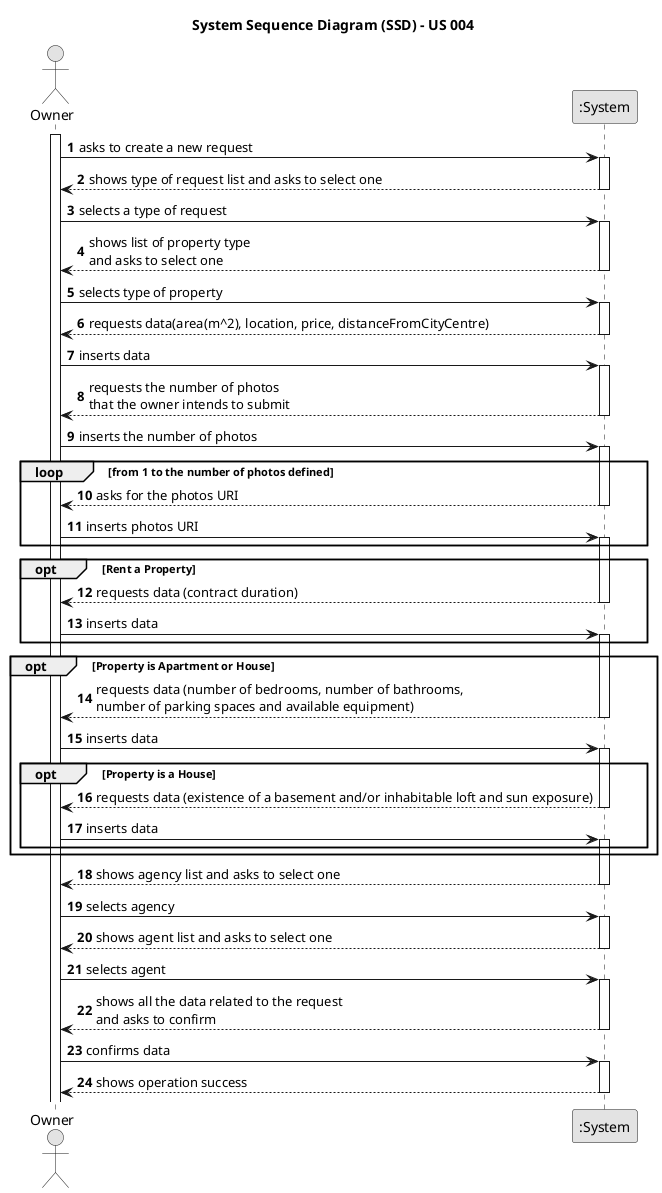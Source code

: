@startuml
skinparam monochrome true
skinparam packageStyle rectangle
skinparam shadowing false

title System Sequence Diagram (SSD) - US 004

autonumber

actor "Owner" as Owner
participant ":System" as System

activate Owner

    Owner -> System : asks to create a new request
    activate System

        System --> Owner : shows type of request list and asks to select one
    deactivate System

    Owner -> System : selects a type of request
    activate System

        System --> Owner : shows list of property type \nand asks to select one
    deactivate System

    Owner -> System : selects type of property
    activate System


        System --> Owner : requests data(area(m^2), location, price, distanceFromCityCentre)
    deactivate System

    Owner -> System : inserts data

        activate System

        System --> Owner : requests the number of photos \nthat the owner intends to submit

    deactivate System

    Owner -> System : inserts the number of photos

    activate System

    loop from 1 to the number of photos defined

    System --> Owner : asks for the photos URI
    deactivate System
    Owner -> System : inserts photos URI
    activate System

    end

    opt Rent a Property

    System --> Owner : requests data (contract duration)

    deactivate System

    Owner -> System : inserts data

    activate System

    end

    opt Property is Apartment or House

        System --> Owner : requests data (number of bedrooms, number of bathrooms, \nnumber of parking spaces and available equipment)
        deactivate System

    Owner -> System : inserts data
    activate System

    opt Property is a House

         System --> Owner : requests data (existence of a basement and/or inhabitable loft and sun exposure)
    deactivate System

    Owner -> System : inserts data
    activate System

    end

    end

    System --> Owner : shows agency list and asks to select one
    deactivate System

    Owner -> System : selects agency
    activate System

    System --> Owner : shows agent list and asks to select one
    deactivate System

    Owner -> System : selects agent
    activate System

    System --> Owner : shows all the data related to the request \nand asks to confirm

    deactivate System

    Owner -> System : confirms data
    activate System

            System --> Owner : shows operation success
    deactivate System

@enduml